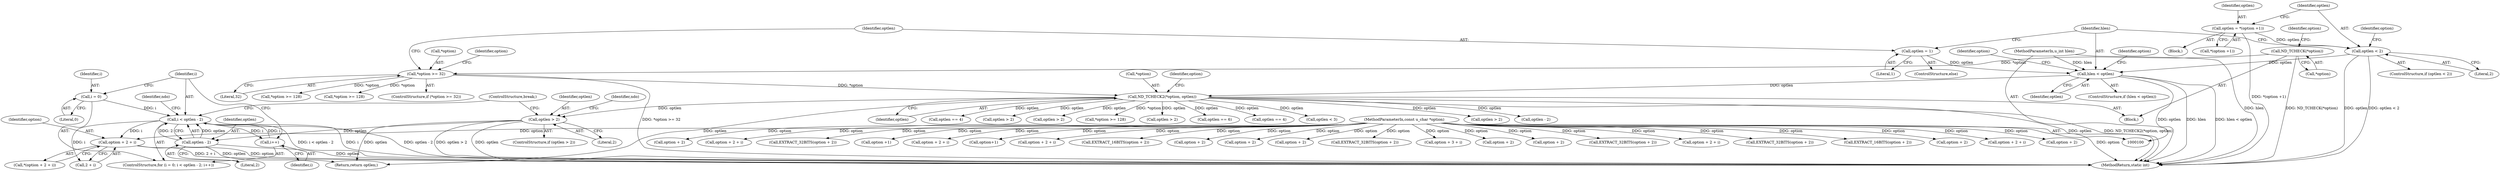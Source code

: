 digraph "0_tcpdump_211124b972e74f0da66bc8b16f181f78793e2f66@pointer" {
"1000335" [label="(Call,option + 2 + i)"];
"1000102" [label="(MethodParameterIn,const u_char *option)"];
"1000322" [label="(Call,i < optlen - 2)"];
"1000327" [label="(Call,i++)"];
"1000319" [label="(Call,i = 0)"];
"1000324" [label="(Call,optlen - 2)"];
"1000310" [label="(Call,optlen > 2)"];
"1000191" [label="(Call,ND_TCHECK2(*option, optlen))"];
"1000111" [label="(Call,*option >= 32)"];
"1000107" [label="(Call,ND_TCHECK(*option))"];
"1000162" [label="(Call,hlen < optlen)"];
"1000103" [label="(MethodParameterIn,u_int hlen)"];
"1000158" [label="(Call,optlen = 1)"];
"1000128" [label="(Call,optlen < 2)"];
"1000121" [label="(Call,optlen = *(option +1))"];
"1000113" [label="(Identifier,option)"];
"1000282" [label="(Call,option + 2)"];
"1000112" [label="(Call,*option)"];
"1000474" [label="(Call,EXTRACT_32BITS(option + 2))"];
"1000194" [label="(Identifier,optlen)"];
"1000325" [label="(Identifier,optlen)"];
"1000466" [label="(Call,optlen == 4)"];
"1000458" [label="(Call,option + 2 + i)"];
"1000540" [label="(Call,optlen > 2)"];
"1000164" [label="(Identifier,optlen)"];
"1000514" [label="(Call,EXTRACT_32BITS(option + 2))"];
"1000127" [label="(ControlStructure,if (optlen < 2))"];
"1000161" [label="(ControlStructure,if (hlen < optlen))"];
"1000111" [label="(Call,*option >= 32)"];
"1000309" [label="(ControlStructure,if (optlen > 2))"];
"1000193" [label="(Identifier,option)"];
"1000334" [label="(Call,*(option + 2 + i))"];
"1000217" [label="(Call,EXTRACT_16BITS(option + 2))"];
"1000475" [label="(Call,option + 2)"];
"1000114" [label="(Literal,32)"];
"1000135" [label="(Identifier,option)"];
"1000565" [label="(Call,option + 2 + i)"];
"1000108" [label="(Call,*option)"];
"1000167" [label="(Call,*option >= 128)"];
"1000529" [label="(Call,option + 2)"];
"1000571" [label="(Return,return optlen;)"];
"1000337" [label="(Call,2 + i)"];
"1000159" [label="(Identifier,optlen)"];
"1000158" [label="(Call,optlen = 1)"];
"1000311" [label="(Identifier,optlen)"];
"1000340" [label="(ControlStructure,break;)"];
"1000269" [label="(Call,option + 2)"];
"1000392" [label="(Call,option + 2 + i)"];
"1000107" [label="(Call,ND_TCHECK(*option))"];
"1000119" [label="(Identifier,option)"];
"1000123" [label="(Call,*(option +1))"];
"1000322" [label="(Call,i < optlen - 2)"];
"1000160" [label="(Literal,1)"];
"1000191" [label="(Call,ND_TCHECK2(*option, optlen))"];
"1000328" [label="(Identifier,i)"];
"1000400" [label="(Call,optlen > 2)"];
"1000318" [label="(ControlStructure,for (i = 0; i < optlen - 2; i++))"];
"1000196" [label="(Call,*option >= 128)"];
"1000433" [label="(Call,optlen > 2)"];
"1000582" [label="(MethodReturn,static int)"];
"1000494" [label="(Call,EXTRACT_32BITS(option + 2))"];
"1000121" [label="(Call,optlen = *(option +1))"];
"1000323" [label="(Identifier,i)"];
"1000506" [label="(Call,optlen == 6)"];
"1000310" [label="(Call,optlen > 2)"];
"1000128" [label="(Call,optlen < 2)"];
"1000162" [label="(Call,hlen < optlen)"];
"1000336" [label="(Identifier,option)"];
"1000320" [label="(Identifier,i)"];
"1000486" [label="(Call,optlen == 4)"];
"1000331" [label="(Identifier,ndo)"];
"1000124" [label="(Call,option +1)"];
"1000130" [label="(Literal,2)"];
"1000122" [label="(Identifier,optlen)"];
"1000425" [label="(Call,option + 2 + i)"];
"1000256" [label="(Call,optlen < 3)"];
"1000133" [label="(Call,*option >= 128)"];
"1000118" [label="(Call,option+1)"];
"1000157" [label="(ControlStructure,else)"];
"1000359" [label="(Call,option + 2 + i)"];
"1000115" [label="(Block,)"];
"1000321" [label="(Literal,0)"];
"1000367" [label="(Call,optlen > 2)"];
"1000192" [label="(Call,*option)"];
"1000528" [label="(Call,EXTRACT_16BITS(option + 2))"];
"1000104" [label="(Block,)"];
"1000129" [label="(Identifier,optlen)"];
"1000312" [label="(Literal,2)"];
"1000495" [label="(Call,option + 2)"];
"1000110" [label="(ControlStructure,if (*option >= 32))"];
"1000169" [label="(Identifier,option)"];
"1000163" [label="(Identifier,hlen)"];
"1000515" [label="(Call,option + 2)"];
"1000327" [label="(Call,i++)"];
"1000324" [label="(Call,optlen - 2)"];
"1000218" [label="(Call,option + 2)"];
"1000228" [label="(Call,EXTRACT_32BITS(option + 2))"];
"1000348" [label="(Call,optlen - 2)"];
"1000326" [label="(Literal,2)"];
"1000102" [label="(MethodParameterIn,const u_char *option)"];
"1000302" [label="(Call,option + 3 + i)"];
"1000319" [label="(Call,i = 0)"];
"1000103" [label="(MethodParameterIn,u_int hlen)"];
"1000335" [label="(Call,option + 2 + i)"];
"1000316" [label="(Identifier,ndo)"];
"1000229" [label="(Call,option + 2)"];
"1000198" [label="(Identifier,option)"];
"1000335" -> "1000334"  [label="AST: "];
"1000335" -> "1000337"  [label="CFG: "];
"1000336" -> "1000335"  [label="AST: "];
"1000337" -> "1000335"  [label="AST: "];
"1000334" -> "1000335"  [label="CFG: "];
"1000335" -> "1000582"  [label="DDG: option"];
"1000335" -> "1000582"  [label="DDG: 2 + i"];
"1000102" -> "1000335"  [label="DDG: option"];
"1000322" -> "1000335"  [label="DDG: i"];
"1000102" -> "1000100"  [label="AST: "];
"1000102" -> "1000582"  [label="DDG: option"];
"1000102" -> "1000118"  [label="DDG: option"];
"1000102" -> "1000124"  [label="DDG: option"];
"1000102" -> "1000217"  [label="DDG: option"];
"1000102" -> "1000218"  [label="DDG: option"];
"1000102" -> "1000228"  [label="DDG: option"];
"1000102" -> "1000229"  [label="DDG: option"];
"1000102" -> "1000269"  [label="DDG: option"];
"1000102" -> "1000282"  [label="DDG: option"];
"1000102" -> "1000302"  [label="DDG: option"];
"1000102" -> "1000359"  [label="DDG: option"];
"1000102" -> "1000392"  [label="DDG: option"];
"1000102" -> "1000425"  [label="DDG: option"];
"1000102" -> "1000458"  [label="DDG: option"];
"1000102" -> "1000474"  [label="DDG: option"];
"1000102" -> "1000475"  [label="DDG: option"];
"1000102" -> "1000494"  [label="DDG: option"];
"1000102" -> "1000495"  [label="DDG: option"];
"1000102" -> "1000514"  [label="DDG: option"];
"1000102" -> "1000515"  [label="DDG: option"];
"1000102" -> "1000528"  [label="DDG: option"];
"1000102" -> "1000529"  [label="DDG: option"];
"1000102" -> "1000565"  [label="DDG: option"];
"1000322" -> "1000318"  [label="AST: "];
"1000322" -> "1000324"  [label="CFG: "];
"1000323" -> "1000322"  [label="AST: "];
"1000324" -> "1000322"  [label="AST: "];
"1000331" -> "1000322"  [label="CFG: "];
"1000340" -> "1000322"  [label="CFG: "];
"1000322" -> "1000582"  [label="DDG: optlen - 2"];
"1000322" -> "1000582"  [label="DDG: i < optlen - 2"];
"1000322" -> "1000582"  [label="DDG: i"];
"1000327" -> "1000322"  [label="DDG: i"];
"1000319" -> "1000322"  [label="DDG: i"];
"1000324" -> "1000322"  [label="DDG: optlen"];
"1000324" -> "1000322"  [label="DDG: 2"];
"1000322" -> "1000327"  [label="DDG: i"];
"1000322" -> "1000337"  [label="DDG: i"];
"1000327" -> "1000318"  [label="AST: "];
"1000327" -> "1000328"  [label="CFG: "];
"1000328" -> "1000327"  [label="AST: "];
"1000323" -> "1000327"  [label="CFG: "];
"1000319" -> "1000318"  [label="AST: "];
"1000319" -> "1000321"  [label="CFG: "];
"1000320" -> "1000319"  [label="AST: "];
"1000321" -> "1000319"  [label="AST: "];
"1000323" -> "1000319"  [label="CFG: "];
"1000324" -> "1000326"  [label="CFG: "];
"1000325" -> "1000324"  [label="AST: "];
"1000326" -> "1000324"  [label="AST: "];
"1000324" -> "1000582"  [label="DDG: optlen"];
"1000310" -> "1000324"  [label="DDG: optlen"];
"1000324" -> "1000571"  [label="DDG: optlen"];
"1000310" -> "1000309"  [label="AST: "];
"1000310" -> "1000312"  [label="CFG: "];
"1000311" -> "1000310"  [label="AST: "];
"1000312" -> "1000310"  [label="AST: "];
"1000316" -> "1000310"  [label="CFG: "];
"1000340" -> "1000310"  [label="CFG: "];
"1000310" -> "1000582"  [label="DDG: optlen > 2"];
"1000310" -> "1000582"  [label="DDG: optlen"];
"1000191" -> "1000310"  [label="DDG: optlen"];
"1000310" -> "1000571"  [label="DDG: optlen"];
"1000191" -> "1000104"  [label="AST: "];
"1000191" -> "1000194"  [label="CFG: "];
"1000192" -> "1000191"  [label="AST: "];
"1000194" -> "1000191"  [label="AST: "];
"1000198" -> "1000191"  [label="CFG: "];
"1000191" -> "1000582"  [label="DDG: optlen"];
"1000191" -> "1000582"  [label="DDG: ND_TCHECK2(*option, optlen)"];
"1000111" -> "1000191"  [label="DDG: *option"];
"1000162" -> "1000191"  [label="DDG: optlen"];
"1000191" -> "1000196"  [label="DDG: *option"];
"1000191" -> "1000256"  [label="DDG: optlen"];
"1000191" -> "1000348"  [label="DDG: optlen"];
"1000191" -> "1000367"  [label="DDG: optlen"];
"1000191" -> "1000400"  [label="DDG: optlen"];
"1000191" -> "1000433"  [label="DDG: optlen"];
"1000191" -> "1000466"  [label="DDG: optlen"];
"1000191" -> "1000486"  [label="DDG: optlen"];
"1000191" -> "1000506"  [label="DDG: optlen"];
"1000191" -> "1000540"  [label="DDG: optlen"];
"1000191" -> "1000571"  [label="DDG: optlen"];
"1000111" -> "1000110"  [label="AST: "];
"1000111" -> "1000114"  [label="CFG: "];
"1000112" -> "1000111"  [label="AST: "];
"1000114" -> "1000111"  [label="AST: "];
"1000119" -> "1000111"  [label="CFG: "];
"1000159" -> "1000111"  [label="CFG: "];
"1000111" -> "1000582"  [label="DDG: *option >= 32"];
"1000107" -> "1000111"  [label="DDG: *option"];
"1000111" -> "1000133"  [label="DDG: *option"];
"1000111" -> "1000167"  [label="DDG: *option"];
"1000107" -> "1000104"  [label="AST: "];
"1000107" -> "1000108"  [label="CFG: "];
"1000108" -> "1000107"  [label="AST: "];
"1000113" -> "1000107"  [label="CFG: "];
"1000107" -> "1000582"  [label="DDG: ND_TCHECK(*option)"];
"1000162" -> "1000161"  [label="AST: "];
"1000162" -> "1000164"  [label="CFG: "];
"1000163" -> "1000162"  [label="AST: "];
"1000164" -> "1000162"  [label="AST: "];
"1000169" -> "1000162"  [label="CFG: "];
"1000193" -> "1000162"  [label="CFG: "];
"1000162" -> "1000582"  [label="DDG: optlen"];
"1000162" -> "1000582"  [label="DDG: hlen"];
"1000162" -> "1000582"  [label="DDG: hlen < optlen"];
"1000103" -> "1000162"  [label="DDG: hlen"];
"1000158" -> "1000162"  [label="DDG: optlen"];
"1000128" -> "1000162"  [label="DDG: optlen"];
"1000103" -> "1000100"  [label="AST: "];
"1000103" -> "1000582"  [label="DDG: hlen"];
"1000158" -> "1000157"  [label="AST: "];
"1000158" -> "1000160"  [label="CFG: "];
"1000159" -> "1000158"  [label="AST: "];
"1000160" -> "1000158"  [label="AST: "];
"1000163" -> "1000158"  [label="CFG: "];
"1000128" -> "1000127"  [label="AST: "];
"1000128" -> "1000130"  [label="CFG: "];
"1000129" -> "1000128"  [label="AST: "];
"1000130" -> "1000128"  [label="AST: "];
"1000135" -> "1000128"  [label="CFG: "];
"1000163" -> "1000128"  [label="CFG: "];
"1000128" -> "1000582"  [label="DDG: optlen"];
"1000128" -> "1000582"  [label="DDG: optlen < 2"];
"1000121" -> "1000128"  [label="DDG: optlen"];
"1000121" -> "1000115"  [label="AST: "];
"1000121" -> "1000123"  [label="CFG: "];
"1000122" -> "1000121"  [label="AST: "];
"1000123" -> "1000121"  [label="AST: "];
"1000129" -> "1000121"  [label="CFG: "];
"1000121" -> "1000582"  [label="DDG: *(option +1)"];
}
